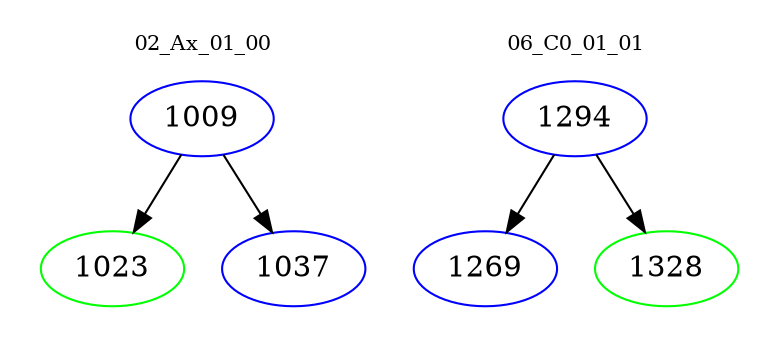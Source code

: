 digraph{
subgraph cluster_0 {
color = white
label = "02_Ax_01_00";
fontsize=10;
T0_1009 [label="1009", color="blue"]
T0_1009 -> T0_1023 [color="black"]
T0_1023 [label="1023", color="green"]
T0_1009 -> T0_1037 [color="black"]
T0_1037 [label="1037", color="blue"]
}
subgraph cluster_1 {
color = white
label = "06_C0_01_01";
fontsize=10;
T1_1294 [label="1294", color="blue"]
T1_1294 -> T1_1269 [color="black"]
T1_1269 [label="1269", color="blue"]
T1_1294 -> T1_1328 [color="black"]
T1_1328 [label="1328", color="green"]
}
}
